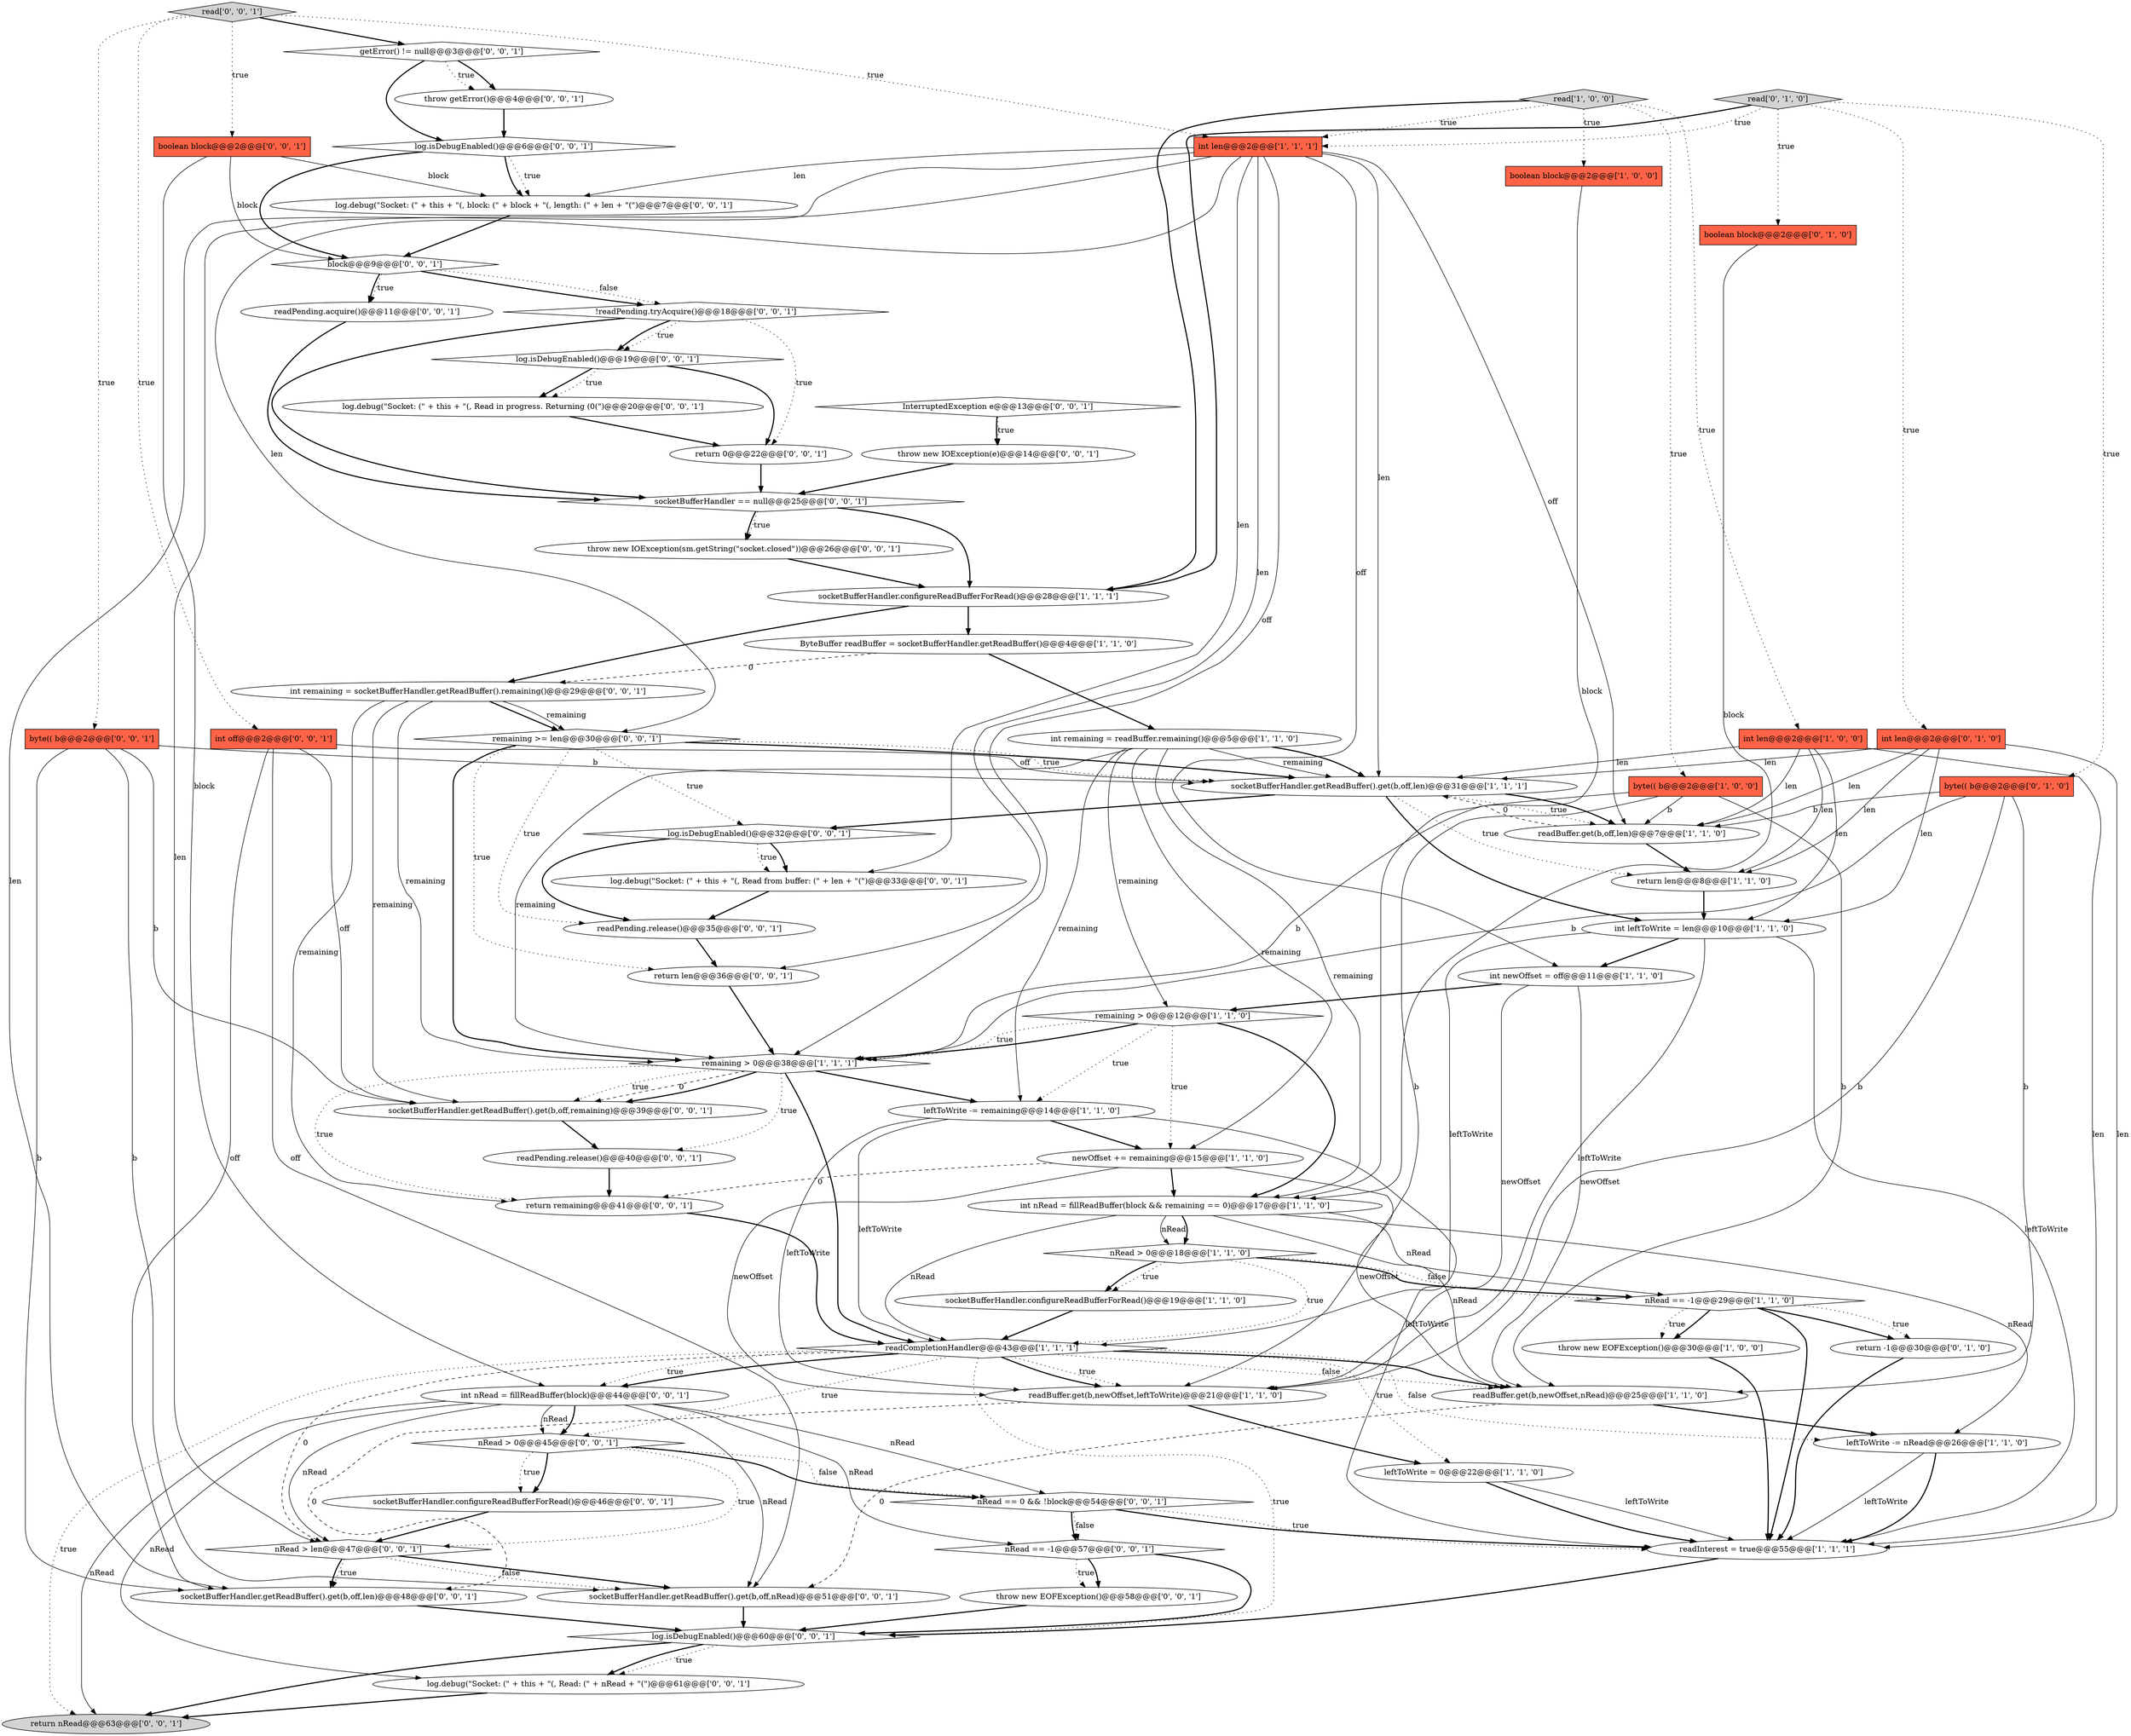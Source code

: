 digraph {
34 [style = filled, label = "nRead > 0@@@45@@@['0', '0', '1']", fillcolor = white, shape = diamond image = "AAA0AAABBB3BBB"];
60 [style = filled, label = "byte(( b@@@2@@@['0', '0', '1']", fillcolor = tomato, shape = box image = "AAA0AAABBB3BBB"];
14 [style = filled, label = "socketBufferHandler.configureReadBufferForRead()@@@28@@@['1', '1', '1']", fillcolor = white, shape = ellipse image = "AAA0AAABBB1BBB"];
57 [style = filled, label = "socketBufferHandler.getReadBuffer().get(b,off,len)@@@48@@@['0', '0', '1']", fillcolor = white, shape = ellipse image = "AAA0AAABBB3BBB"];
32 [style = filled, label = "byte(( b@@@2@@@['0', '1', '0']", fillcolor = tomato, shape = box image = "AAA0AAABBB2BBB"];
37 [style = filled, label = "return len@@@36@@@['0', '0', '1']", fillcolor = white, shape = ellipse image = "AAA0AAABBB3BBB"];
22 [style = filled, label = "leftToWrite = 0@@@22@@@['1', '1', '0']", fillcolor = white, shape = ellipse image = "AAA0AAABBB1BBB"];
51 [style = filled, label = "readPending.release()@@@35@@@['0', '0', '1']", fillcolor = white, shape = ellipse image = "AAA0AAABBB3BBB"];
4 [style = filled, label = "readBuffer.get(b,off,len)@@@7@@@['1', '1', '0']", fillcolor = white, shape = ellipse image = "AAA0AAABBB1BBB"];
61 [style = filled, label = "log.debug(\"Socket: (\" + this + \"(, block: (\" + block + \"(, length: (\" + len + \"(\")@@@7@@@['0', '0', '1']", fillcolor = white, shape = ellipse image = "AAA0AAABBB3BBB"];
66 [style = filled, label = "InterruptedException e@@@13@@@['0', '0', '1']", fillcolor = white, shape = diamond image = "AAA0AAABBB3BBB"];
20 [style = filled, label = "nRead == -1@@@29@@@['1', '1', '0']", fillcolor = white, shape = diamond image = "AAA0AAABBB1BBB"];
24 [style = filled, label = "newOffset += remaining@@@15@@@['1', '1', '0']", fillcolor = white, shape = ellipse image = "AAA0AAABBB1BBB"];
43 [style = filled, label = "throw new EOFException()@@@58@@@['0', '0', '1']", fillcolor = white, shape = ellipse image = "AAA0AAABBB3BBB"];
44 [style = filled, label = "!readPending.tryAcquire()@@@18@@@['0', '0', '1']", fillcolor = white, shape = diamond image = "AAA0AAABBB3BBB"];
13 [style = filled, label = "remaining > 0@@@38@@@['1', '1', '1']", fillcolor = white, shape = diamond image = "AAA0AAABBB1BBB"];
31 [style = filled, label = "int len@@@2@@@['0', '1', '0']", fillcolor = tomato, shape = box image = "AAA0AAABBB2BBB"];
67 [style = filled, label = "readPending.release()@@@40@@@['0', '0', '1']", fillcolor = white, shape = ellipse image = "AAA0AAABBB3BBB"];
25 [style = filled, label = "int leftToWrite = len@@@10@@@['1', '1', '0']", fillcolor = white, shape = ellipse image = "AAA0AAABBB1BBB"];
40 [style = filled, label = "log.debug(\"Socket: (\" + this + \"(, Read: (\" + nRead + \"(\")@@@61@@@['0', '0', '1']", fillcolor = white, shape = ellipse image = "AAA0AAABBB3BBB"];
59 [style = filled, label = "log.isDebugEnabled()@@@32@@@['0', '0', '1']", fillcolor = white, shape = diamond image = "AAA0AAABBB3BBB"];
8 [style = filled, label = "boolean block@@@2@@@['1', '0', '0']", fillcolor = tomato, shape = box image = "AAA0AAABBB1BBB"];
39 [style = filled, label = "nRead == 0 && !block@@@54@@@['0', '0', '1']", fillcolor = white, shape = diamond image = "AAA0AAABBB3BBB"];
30 [style = filled, label = "return -1@@@30@@@['0', '1', '0']", fillcolor = white, shape = ellipse image = "AAA0AAABBB2BBB"];
70 [style = filled, label = "socketBufferHandler.configureReadBufferForRead()@@@46@@@['0', '0', '1']", fillcolor = white, shape = ellipse image = "AAA0AAABBB3BBB"];
41 [style = filled, label = "getError() != null@@@3@@@['0', '0', '1']", fillcolor = white, shape = diamond image = "AAA0AAABBB3BBB"];
0 [style = filled, label = "byte(( b@@@2@@@['1', '0', '0']", fillcolor = tomato, shape = box image = "AAA0AAABBB1BBB"];
5 [style = filled, label = "int len@@@2@@@['1', '0', '0']", fillcolor = tomato, shape = box image = "AAA0AAABBB1BBB"];
53 [style = filled, label = "return nRead@@@63@@@['0', '0', '1']", fillcolor = lightgray, shape = ellipse image = "AAA0AAABBB3BBB"];
27 [style = filled, label = "return len@@@8@@@['1', '1', '0']", fillcolor = white, shape = ellipse image = "AAA0AAABBB1BBB"];
49 [style = filled, label = "block@@@9@@@['0', '0', '1']", fillcolor = white, shape = diamond image = "AAA0AAABBB3BBB"];
18 [style = filled, label = "int len@@@2@@@['1', '1', '1']", fillcolor = tomato, shape = box image = "AAA0AAABBB1BBB"];
6 [style = filled, label = "leftToWrite -= nRead@@@26@@@['1', '1', '0']", fillcolor = white, shape = ellipse image = "AAA0AAABBB1BBB"];
47 [style = filled, label = "int off@@@2@@@['0', '0', '1']", fillcolor = tomato, shape = box image = "AAA0AAABBB3BBB"];
48 [style = filled, label = "read['0', '0', '1']", fillcolor = lightgray, shape = diamond image = "AAA0AAABBB3BBB"];
62 [style = filled, label = "throw getError()@@@4@@@['0', '0', '1']", fillcolor = white, shape = ellipse image = "AAA0AAABBB3BBB"];
29 [style = filled, label = "read['0', '1', '0']", fillcolor = lightgray, shape = diamond image = "AAA0AAABBB2BBB"];
35 [style = filled, label = "throw new IOException(e)@@@14@@@['0', '0', '1']", fillcolor = white, shape = ellipse image = "AAA0AAABBB3BBB"];
10 [style = filled, label = "socketBufferHandler.getReadBuffer().get(b,off,len)@@@31@@@['1', '1', '1']", fillcolor = white, shape = ellipse image = "AAA0AAABBB1BBB"];
9 [style = filled, label = "int newOffset = off@@@11@@@['1', '1', '0']", fillcolor = white, shape = ellipse image = "AAA0AAABBB1BBB"];
50 [style = filled, label = "readPending.acquire()@@@11@@@['0', '0', '1']", fillcolor = white, shape = ellipse image = "AAA0AAABBB3BBB"];
2 [style = filled, label = "throw new EOFException()@@@30@@@['1', '0', '0']", fillcolor = white, shape = ellipse image = "AAA0AAABBB1BBB"];
68 [style = filled, label = "log.debug(\"Socket: (\" + this + \"(, Read from buffer: (\" + len + \"(\")@@@33@@@['0', '0', '1']", fillcolor = white, shape = ellipse image = "AAA0AAABBB3BBB"];
42 [style = filled, label = "socketBufferHandler == null@@@25@@@['0', '0', '1']", fillcolor = white, shape = diamond image = "AAA0AAABBB3BBB"];
36 [style = filled, label = "log.debug(\"Socket: (\" + this + \"(, Read in progress. Returning (0(\")@@@20@@@['0', '0', '1']", fillcolor = white, shape = ellipse image = "AAA0AAABBB3BBB"];
63 [style = filled, label = "remaining >= len@@@30@@@['0', '0', '1']", fillcolor = white, shape = diamond image = "AAA0AAABBB3BBB"];
19 [style = filled, label = "read['1', '0', '0']", fillcolor = lightgray, shape = diamond image = "AAA0AAABBB1BBB"];
23 [style = filled, label = "readInterest = true@@@55@@@['1', '1', '1']", fillcolor = white, shape = ellipse image = "AAA0AAABBB1BBB"];
33 [style = filled, label = "log.isDebugEnabled()@@@19@@@['0', '0', '1']", fillcolor = white, shape = diamond image = "AAA0AAABBB3BBB"];
69 [style = filled, label = "int nRead = fillReadBuffer(block)@@@44@@@['0', '0', '1']", fillcolor = white, shape = ellipse image = "AAA0AAABBB3BBB"];
26 [style = filled, label = "socketBufferHandler.configureReadBufferForRead()@@@19@@@['1', '1', '0']", fillcolor = white, shape = ellipse image = "AAA0AAABBB1BBB"];
55 [style = filled, label = "return 0@@@22@@@['0', '0', '1']", fillcolor = white, shape = ellipse image = "AAA0AAABBB3BBB"];
17 [style = filled, label = "readBuffer.get(b,newOffset,leftToWrite)@@@21@@@['1', '1', '0']", fillcolor = white, shape = ellipse image = "AAA0AAABBB1BBB"];
11 [style = filled, label = "int nRead = fillReadBuffer(block && remaining == 0)@@@17@@@['1', '1', '0']", fillcolor = white, shape = ellipse image = "AAA0AAABBB1BBB"];
71 [style = filled, label = "nRead == -1@@@57@@@['0', '0', '1']", fillcolor = white, shape = diamond image = "AAA0AAABBB3BBB"];
54 [style = filled, label = "int remaining = socketBufferHandler.getReadBuffer().remaining()@@@29@@@['0', '0', '1']", fillcolor = white, shape = ellipse image = "AAA0AAABBB3BBB"];
65 [style = filled, label = "boolean block@@@2@@@['0', '0', '1']", fillcolor = tomato, shape = box image = "AAA0AAABBB3BBB"];
12 [style = filled, label = "ByteBuffer readBuffer = socketBufferHandler.getReadBuffer()@@@4@@@['1', '1', '0']", fillcolor = white, shape = ellipse image = "AAA0AAABBB1BBB"];
16 [style = filled, label = "readCompletionHandler@@@43@@@['1', '1', '1']", fillcolor = white, shape = diamond image = "AAA0AAABBB1BBB"];
28 [style = filled, label = "boolean block@@@2@@@['0', '1', '0']", fillcolor = tomato, shape = box image = "AAA0AAABBB2BBB"];
15 [style = filled, label = "leftToWrite -= remaining@@@14@@@['1', '1', '0']", fillcolor = white, shape = ellipse image = "AAA0AAABBB1BBB"];
21 [style = filled, label = "int remaining = readBuffer.remaining()@@@5@@@['1', '1', '0']", fillcolor = white, shape = ellipse image = "AAA0AAABBB1BBB"];
3 [style = filled, label = "nRead > 0@@@18@@@['1', '1', '0']", fillcolor = white, shape = diamond image = "AAA0AAABBB1BBB"];
1 [style = filled, label = "remaining > 0@@@12@@@['1', '1', '0']", fillcolor = white, shape = diamond image = "AAA0AAABBB1BBB"];
7 [style = filled, label = "readBuffer.get(b,newOffset,nRead)@@@25@@@['1', '1', '0']", fillcolor = white, shape = ellipse image = "AAA0AAABBB1BBB"];
38 [style = filled, label = "log.isDebugEnabled()@@@6@@@['0', '0', '1']", fillcolor = white, shape = diamond image = "AAA0AAABBB3BBB"];
45 [style = filled, label = "nRead > len@@@47@@@['0', '0', '1']", fillcolor = white, shape = diamond image = "AAA0AAABBB3BBB"];
46 [style = filled, label = "socketBufferHandler.getReadBuffer().get(b,off,remaining)@@@39@@@['0', '0', '1']", fillcolor = white, shape = ellipse image = "AAA0AAABBB3BBB"];
58 [style = filled, label = "log.isDebugEnabled()@@@60@@@['0', '0', '1']", fillcolor = white, shape = diamond image = "AAA0AAABBB3BBB"];
52 [style = filled, label = "return remaining@@@41@@@['0', '0', '1']", fillcolor = white, shape = ellipse image = "AAA0AAABBB3BBB"];
56 [style = filled, label = "throw new IOException(sm.getString(\"socket.closed\"))@@@26@@@['0', '0', '1']", fillcolor = white, shape = ellipse image = "AAA0AAABBB3BBB"];
64 [style = filled, label = "socketBufferHandler.getReadBuffer().get(b,off,nRead)@@@51@@@['0', '0', '1']", fillcolor = white, shape = ellipse image = "AAA0AAABBB3BBB"];
21->10 [style = bold, label=""];
9->7 [style = solid, label="newOffset"];
34->45 [style = dotted, label="true"];
60->57 [style = solid, label="b"];
16->34 [style = dotted, label="true"];
54->63 [style = bold, label=""];
45->57 [style = dotted, label="true"];
44->33 [style = dotted, label="true"];
16->17 [style = dotted, label="true"];
16->7 [style = bold, label=""];
0->4 [style = solid, label="b"];
65->69 [style = solid, label="block"];
59->51 [style = bold, label=""];
71->43 [style = dotted, label="true"];
47->64 [style = solid, label="off"];
57->58 [style = bold, label=""];
1->13 [style = bold, label=""];
16->69 [style = bold, label=""];
21->15 [style = solid, label="remaining"];
65->61 [style = solid, label="block"];
36->55 [style = bold, label=""];
34->70 [style = dotted, label="true"];
13->67 [style = dotted, label="true"];
5->10 [style = solid, label="len"];
13->46 [style = dashed, label="0"];
45->57 [style = bold, label=""];
18->63 [style = solid, label="len"];
1->13 [style = dotted, label="true"];
31->10 [style = solid, label="len"];
54->46 [style = solid, label="remaining"];
2->23 [style = bold, label=""];
0->13 [style = solid, label="b"];
3->20 [style = dotted, label="false"];
71->58 [style = bold, label=""];
39->71 [style = dotted, label="false"];
18->45 [style = solid, label="len"];
69->45 [style = solid, label="nRead"];
38->49 [style = bold, label=""];
20->30 [style = dotted, label="true"];
11->20 [style = solid, label="nRead"];
6->23 [style = solid, label="leftToWrite"];
24->11 [style = bold, label=""];
39->23 [style = bold, label=""];
24->52 [style = dashed, label="0"];
0->7 [style = solid, label="b"];
29->14 [style = bold, label=""];
25->23 [style = solid, label="leftToWrite"];
16->6 [style = dotted, label="false"];
18->68 [style = solid, label="len"];
63->13 [style = bold, label=""];
13->46 [style = bold, label=""];
10->4 [style = dotted, label="true"];
16->58 [style = dotted, label="true"];
60->46 [style = solid, label="b"];
45->64 [style = bold, label=""];
43->58 [style = bold, label=""];
27->25 [style = bold, label=""];
67->52 [style = bold, label=""];
48->18 [style = dotted, label="true"];
41->62 [style = dotted, label="true"];
61->49 [style = bold, label=""];
29->18 [style = dotted, label="true"];
15->23 [style = solid, label="leftToWrite"];
48->41 [style = bold, label=""];
31->4 [style = solid, label="len"];
47->10 [style = solid, label="off"];
18->57 [style = solid, label="len"];
12->21 [style = bold, label=""];
10->59 [style = bold, label=""];
11->16 [style = solid, label="nRead"];
7->64 [style = dashed, label="0"];
3->26 [style = dotted, label="true"];
21->13 [style = solid, label="remaining"];
0->17 [style = solid, label="b"];
16->17 [style = bold, label=""];
54->52 [style = solid, label="remaining"];
22->23 [style = bold, label=""];
66->35 [style = bold, label=""];
13->16 [style = bold, label=""];
8->11 [style = solid, label="block"];
1->11 [style = bold, label=""];
69->39 [style = solid, label="nRead"];
18->4 [style = solid, label="off"];
24->17 [style = solid, label="newOffset"];
59->68 [style = bold, label=""];
49->44 [style = dotted, label="false"];
60->10 [style = solid, label="b"];
26->16 [style = bold, label=""];
16->69 [style = dotted, label="true"];
18->10 [style = solid, label="len"];
13->46 [style = dotted, label="true"];
20->23 [style = bold, label=""];
48->47 [style = dotted, label="true"];
10->25 [style = bold, label=""];
42->56 [style = bold, label=""];
1->15 [style = dotted, label="true"];
19->0 [style = dotted, label="true"];
47->46 [style = solid, label="off"];
33->36 [style = bold, label=""];
7->6 [style = bold, label=""];
16->45 [style = dashed, label="0"];
48->60 [style = dotted, label="true"];
54->63 [style = solid, label="remaining"];
54->13 [style = solid, label="remaining"];
34->70 [style = bold, label=""];
41->38 [style = bold, label=""];
60->64 [style = solid, label="b"];
13->15 [style = bold, label=""];
56->14 [style = bold, label=""];
69->64 [style = solid, label="nRead"];
9->1 [style = bold, label=""];
37->13 [style = bold, label=""];
58->40 [style = dotted, label="true"];
4->10 [style = dashed, label="0"];
32->17 [style = solid, label="b"];
29->32 [style = dotted, label="true"];
21->1 [style = solid, label="remaining"];
11->7 [style = solid, label="nRead"];
13->52 [style = dotted, label="true"];
63->10 [style = bold, label=""];
24->7 [style = solid, label="newOffset"];
23->58 [style = bold, label=""];
44->42 [style = bold, label=""];
34->39 [style = dotted, label="false"];
40->53 [style = bold, label=""];
62->38 [style = bold, label=""];
35->42 [style = bold, label=""];
6->23 [style = bold, label=""];
63->59 [style = dotted, label="true"];
21->11 [style = solid, label="remaining"];
25->9 [style = bold, label=""];
15->17 [style = solid, label="leftToWrite"];
49->44 [style = bold, label=""];
33->55 [style = bold, label=""];
44->33 [style = bold, label=""];
19->18 [style = dotted, label="true"];
3->26 [style = bold, label=""];
49->50 [style = dotted, label="true"];
5->23 [style = solid, label="len"];
11->3 [style = solid, label="nRead"];
55->42 [style = bold, label=""];
19->8 [style = dotted, label="true"];
68->51 [style = bold, label=""];
49->50 [style = bold, label=""];
42->14 [style = bold, label=""];
16->53 [style = dotted, label="true"];
39->23 [style = dotted, label="true"];
65->49 [style = solid, label="block"];
51->37 [style = bold, label=""];
58->53 [style = bold, label=""];
19->14 [style = bold, label=""];
69->40 [style = solid, label="nRead"];
46->67 [style = bold, label=""];
50->42 [style = bold, label=""];
52->16 [style = bold, label=""];
11->3 [style = bold, label=""];
29->28 [style = dotted, label="true"];
12->54 [style = dashed, label="0"];
18->61 [style = solid, label="len"];
21->10 [style = solid, label="remaining"];
34->39 [style = bold, label=""];
19->5 [style = dotted, label="true"];
32->7 [style = solid, label="b"];
47->57 [style = solid, label="off"];
16->7 [style = dotted, label="false"];
63->51 [style = dotted, label="true"];
64->58 [style = bold, label=""];
21->24 [style = solid, label="remaining"];
38->61 [style = dotted, label="true"];
66->35 [style = dotted, label="true"];
32->4 [style = solid, label="b"];
41->62 [style = bold, label=""];
70->45 [style = bold, label=""];
31->23 [style = solid, label="len"];
9->17 [style = solid, label="newOffset"];
48->65 [style = dotted, label="true"];
28->11 [style = solid, label="block"];
39->71 [style = bold, label=""];
59->68 [style = dotted, label="true"];
1->24 [style = dotted, label="true"];
30->23 [style = bold, label=""];
63->10 [style = dotted, label="true"];
25->16 [style = solid, label="leftToWrite"];
5->4 [style = solid, label="len"];
18->37 [style = solid, label="len"];
58->40 [style = bold, label=""];
5->27 [style = solid, label="len"];
31->27 [style = solid, label="len"];
38->61 [style = bold, label=""];
16->22 [style = dotted, label="true"];
17->22 [style = bold, label=""];
25->17 [style = solid, label="leftToWrite"];
33->36 [style = dotted, label="true"];
20->2 [style = bold, label=""];
17->57 [style = dashed, label="0"];
11->6 [style = solid, label="nRead"];
14->54 [style = bold, label=""];
3->20 [style = bold, label=""];
18->9 [style = solid, label="off"];
15->16 [style = solid, label="leftToWrite"];
5->25 [style = solid, label="len"];
71->43 [style = bold, label=""];
45->64 [style = dotted, label="false"];
22->23 [style = solid, label="leftToWrite"];
14->12 [style = bold, label=""];
4->27 [style = bold, label=""];
15->24 [style = bold, label=""];
18->13 [style = solid, label="off"];
42->56 [style = dotted, label="true"];
63->37 [style = dotted, label="true"];
10->4 [style = bold, label=""];
69->71 [style = solid, label="nRead"];
69->53 [style = solid, label="nRead"];
44->55 [style = dotted, label="true"];
20->2 [style = dotted, label="true"];
10->27 [style = dotted, label="true"];
20->30 [style = bold, label=""];
31->25 [style = solid, label="len"];
3->16 [style = dotted, label="true"];
69->34 [style = bold, label=""];
69->34 [style = solid, label="nRead"];
32->13 [style = solid, label="b"];
29->31 [style = dotted, label="true"];
}
